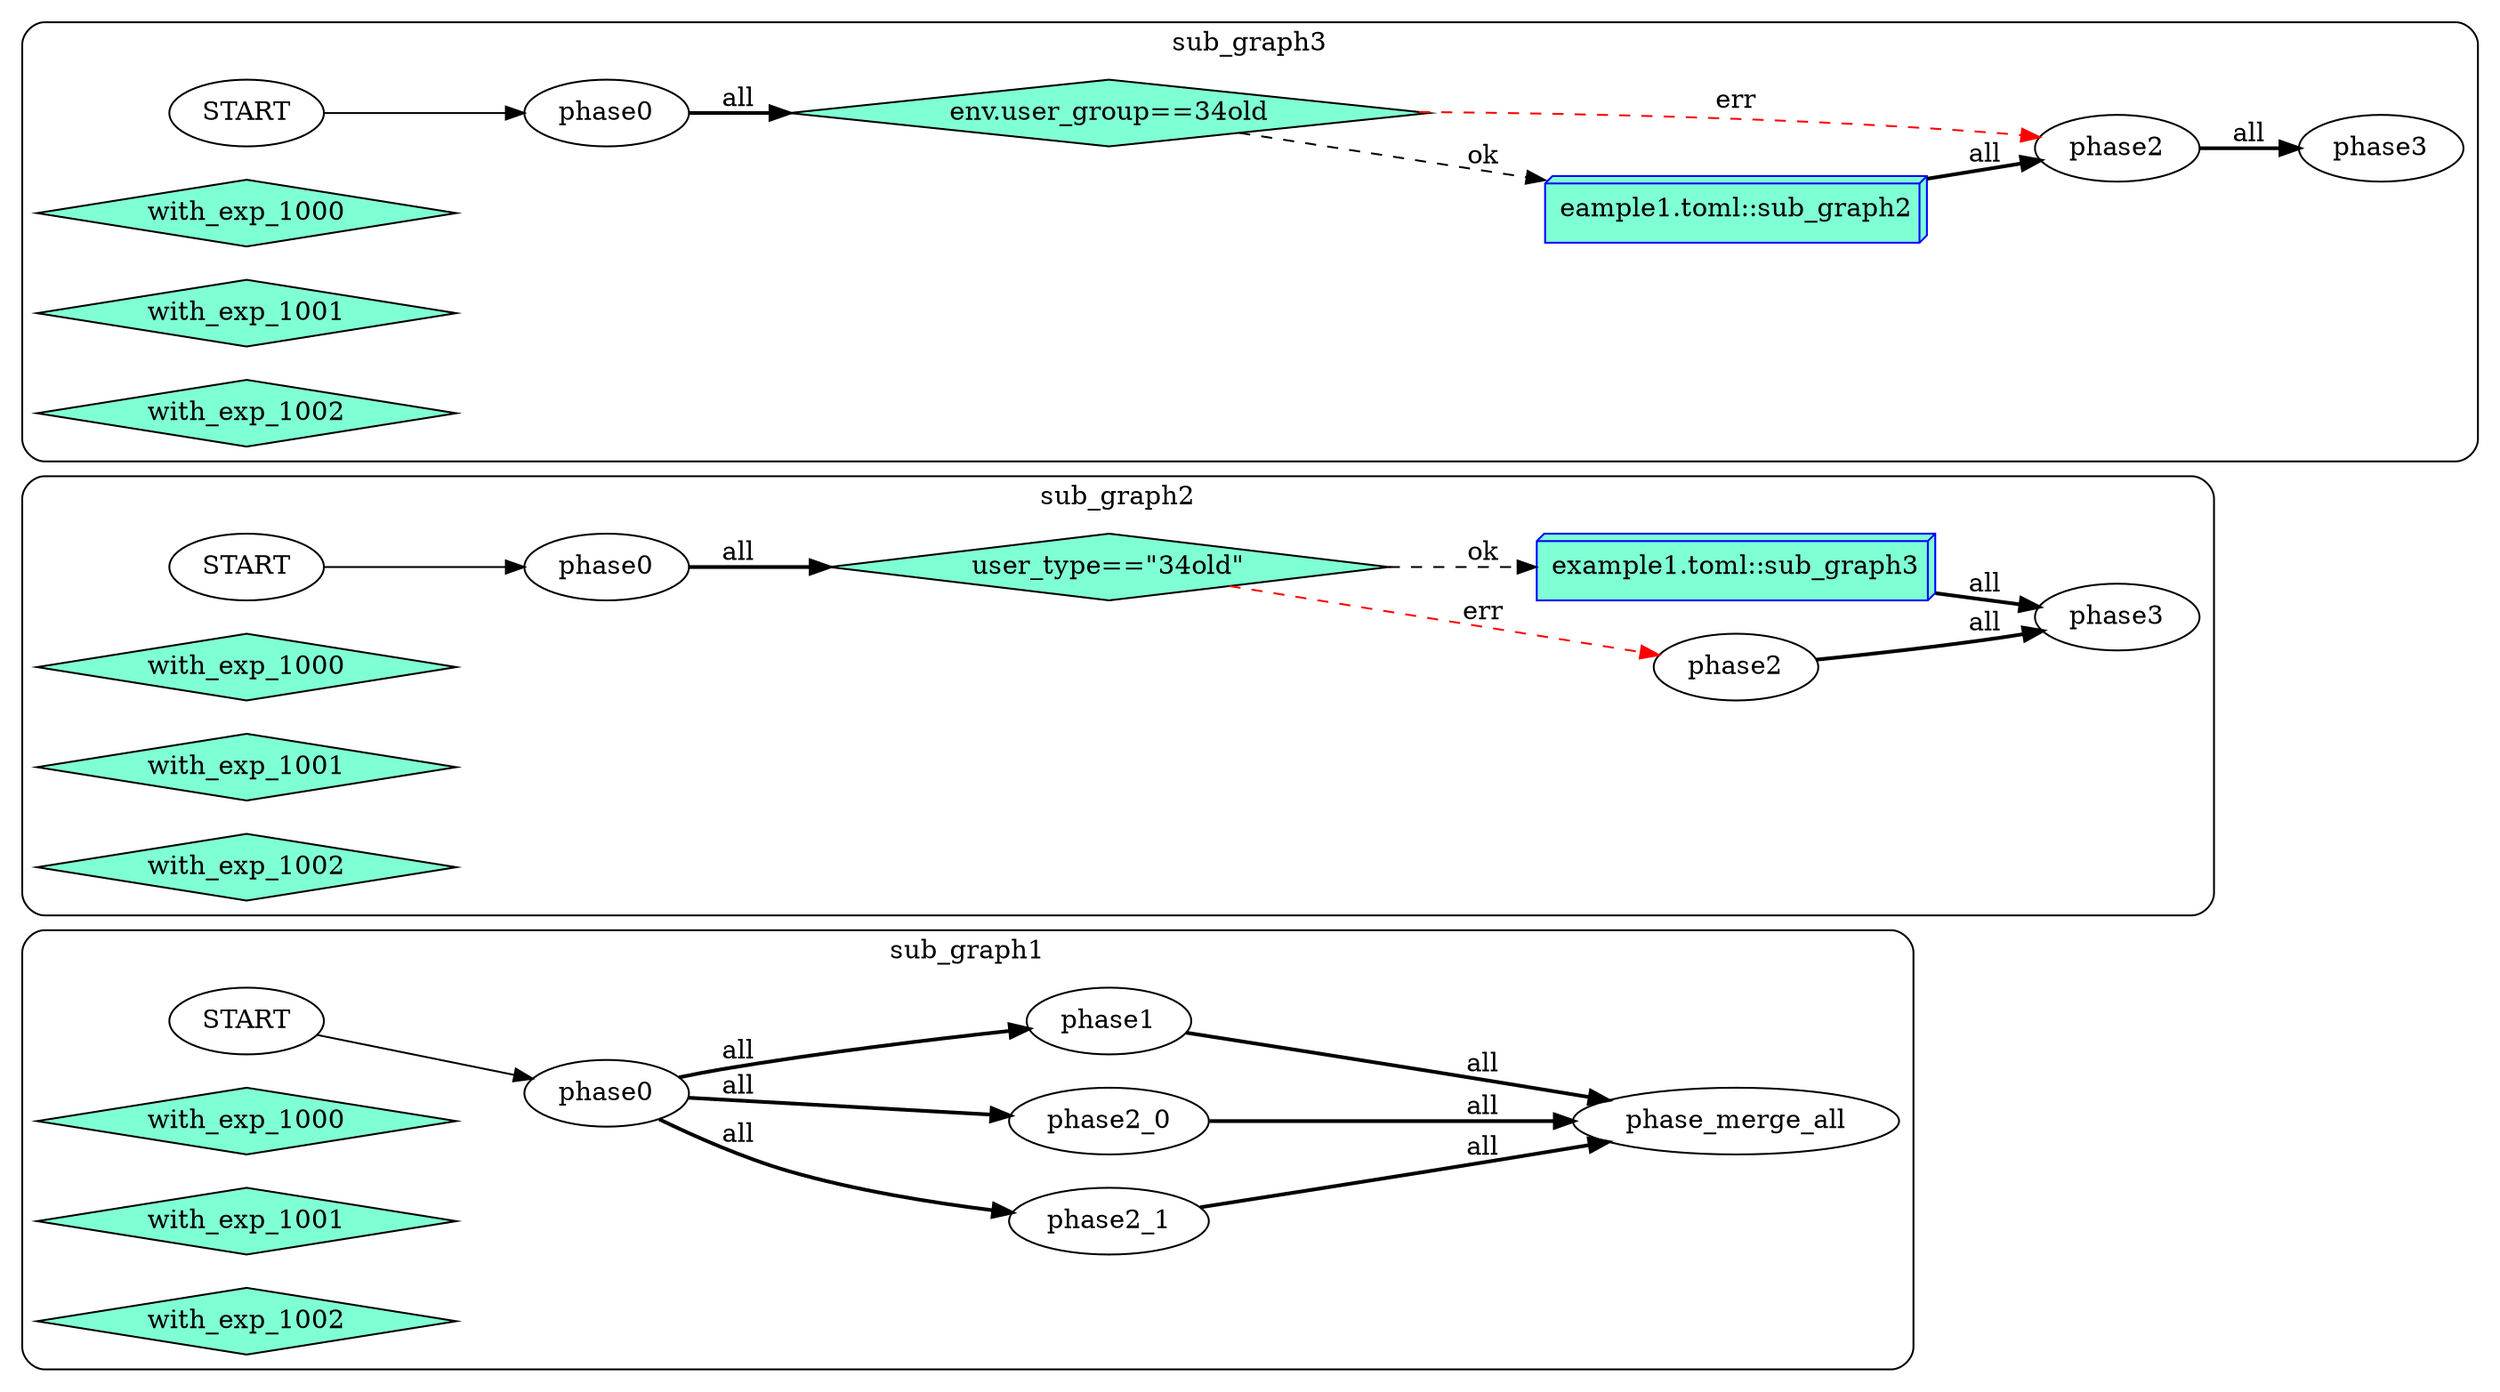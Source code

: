 digraph G {
    rankdir=LR;
  subgraph cluster_sub_graph1{
    style = rounded;
    label = "sub_graph1";
    sub_graph1__START__ [label="START"];
    sub_graph1_phase2_1 [label="phase2_1"];
    sub_graph1_phase2_0 [label="phase2_0"];
    sub_graph1_phase_merge_all [label="phase_merge_all"];
    sub_graph1_phase0 [label="phase0"];
    sub_graph1_phase1 [label="phase1"];
    sub_graph1_with_exp_1000 [label="with_exp_1000" shape=diamond color=black fillcolor=aquamarine style=filled];
    sub_graph1_with_exp_1001 [label="with_exp_1001" shape=diamond color=black fillcolor=aquamarine style=filled];
    sub_graph1_with_exp_1002 [label="with_exp_1002" shape=diamond color=black fillcolor=aquamarine style=filled];
    sub_graph1_phase0 -> sub_graph1_phase2_1 [style=bold label="all"];
    sub_graph1_phase0 -> sub_graph1_phase2_0 [style=bold label="all"];
    sub_graph1_phase2_1 -> sub_graph1_phase_merge_all [style=bold label="all"];
    sub_graph1_phase1 -> sub_graph1_phase_merge_all [style=bold label="all"];
    sub_graph1_phase2_0 -> sub_graph1_phase_merge_all [style=bold label="all"];
    sub_graph1__START__ -> sub_graph1_phase0    sub_graph1_phase0 -> sub_graph1_phase1 [style=bold label="all"];
};
  subgraph cluster_sub_graph2{
    style = rounded;
    label = "sub_graph2";
    sub_graph2__START__ [label="START"];
    sub_graph2_phase0 [label="phase0"];
    sub_graph2_phase3 [label="phase3"];
    sub_graph2_phase2 [label="phase2"];
    sub_graph2_subgraph_invoke [label="example1.toml::sub_graph3" shape=box3d, color=blue fillcolor=aquamarine style=filled];
    sub_graph2_test_34old [label="user_type==\"34old\"" shape=diamond color=black fillcolor=aquamarine style=filled];
    sub_graph2_with_exp_1000 [label="with_exp_1000" shape=diamond color=black fillcolor=aquamarine style=filled];
    sub_graph2_with_exp_1001 [label="with_exp_1001" shape=diamond color=black fillcolor=aquamarine style=filled];
    sub_graph2_with_exp_1002 [label="with_exp_1002" shape=diamond color=black fillcolor=aquamarine style=filled];
    sub_graph2__START__ -> sub_graph2_phase0    sub_graph2_subgraph_invoke -> sub_graph2_phase3 [style=bold label="all"];
    sub_graph2_phase2 -> sub_graph2_phase3 [style=bold label="all"];
    sub_graph2_test_34old -> sub_graph2_phase2 [style=dashed color=red label="err"];
    sub_graph2_test_34old -> sub_graph2_subgraph_invoke [style=dashed label="ok"];
    sub_graph2_phase0 -> sub_graph2_test_34old [style=bold label="all"];
};
  subgraph cluster_sub_graph3{
    style = rounded;
    label = "sub_graph3";
    sub_graph3__START__ [label="START"];
    sub_graph3_sub_graph2 [label="eample1.toml::sub_graph2" shape=box3d, color=blue fillcolor=aquamarine style=filled];
    sub_graph3_phase0 [label="phase0"];
    sub_graph3_phase3 [label="phase3"];
    sub_graph3_phase2 [label="phase2"];
    sub_graph3_test_34old [label="env.user_group==34old" shape=diamond color=black fillcolor=aquamarine style=filled];
    sub_graph3_with_exp_1000 [label="with_exp_1000" shape=diamond color=black fillcolor=aquamarine style=filled];
    sub_graph3_with_exp_1001 [label="with_exp_1001" shape=diamond color=black fillcolor=aquamarine style=filled];
    sub_graph3_with_exp_1002 [label="with_exp_1002" shape=diamond color=black fillcolor=aquamarine style=filled];
    sub_graph3_test_34old -> sub_graph3_sub_graph2 [style=dashed label="ok"];
    sub_graph3__START__ -> sub_graph3_phase0    sub_graph3_phase2 -> sub_graph3_phase3 [style=bold label="all"];
    sub_graph3_sub_graph2 -> sub_graph3_phase2 [style=bold label="all"];
    sub_graph3_test_34old -> sub_graph3_phase2 [style=dashed color=red label="err"];
    sub_graph3_phase0 -> sub_graph3_test_34old [style=bold label="all"];
};
}
